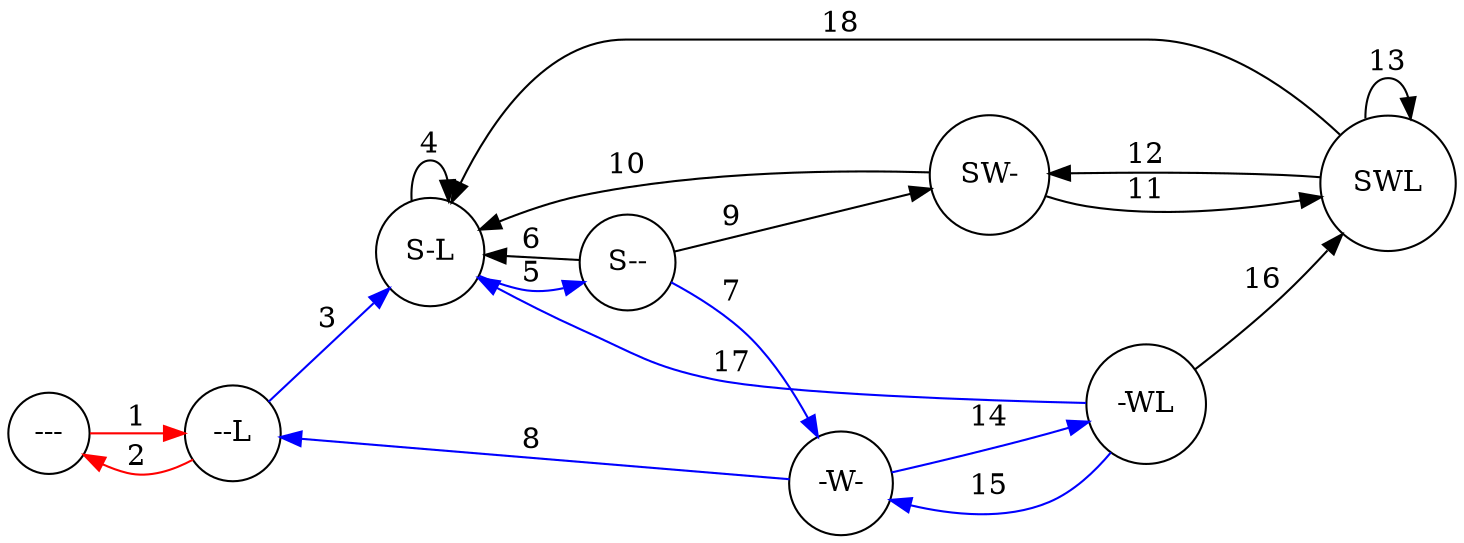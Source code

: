 graph {
    node [shape="circle"];
    edge [dir="forward", len="2.0"];

    rankdir=LR;

    nnn [label="---"];
    nnl [label="--L"];
    swn [label="SW-"];
    snn [label="S--", pos="0,0"];
    snl [label="S-L"];
    nwn [label="-W-"];
    nwl [label="-WL"];
    swl [label="SWL"];

    nnn -- nnl [label="1", color="red"];
    nnl -- nnn [label="2", color="red"];
    nnl -- snl [label="3", color="blue"];
    snl -- snl [label="4"];
    snl -- snn [label="5", color="blue"];
    snn -- snl [label="6"];
    snn -- nwn [label="7", color="blue"];
    nwn -- nnl [label="8", color="blue"];
    snn -- swn [label="9"];
    swn -- snl [label="10"];
    swn -- swl [label="11"];
    swl -- swn [label="12"];
    swl -- swl [label="13"];
    nwn -- nwl [label="14", color="blue"];
    nwl -- nwn [label="15", color="blue"];
    nwl -- swl [label="16"];
    nwl -- snl [label="17", color="blue"];
    swl -- snl [label="18"];
}
